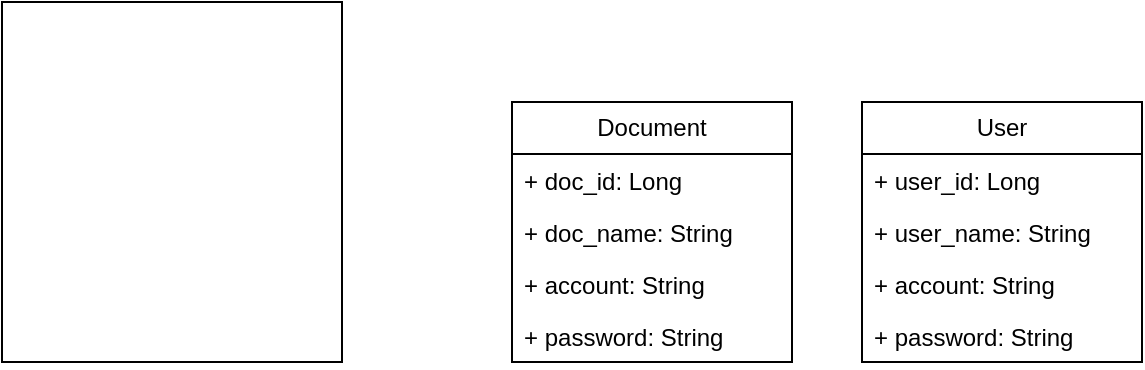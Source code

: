 <mxfile version="21.4.0" type="device" pages="2">
  <diagram name="Odyssey" id="bDm4dRbxlIFo6UoaEHgL">
    <mxGraphModel dx="954" dy="663" grid="1" gridSize="10" guides="1" tooltips="1" connect="1" arrows="1" fold="1" page="1" pageScale="1" pageWidth="850" pageHeight="1100" math="0" shadow="0">
      <root>
        <mxCell id="0" />
        <mxCell id="1" parent="0" />
        <mxCell id="Fcz3DaV1D_-YGZ2WXzr9-1" value="" style="rounded=0;whiteSpace=wrap;html=1;" vertex="1" parent="1">
          <mxGeometry x="100" y="160" width="170" height="180" as="geometry" />
        </mxCell>
        <mxCell id="Fcz3DaV1D_-YGZ2WXzr9-8" value="User" style="swimlane;fontStyle=0;childLayout=stackLayout;horizontal=1;startSize=26;fillColor=none;horizontalStack=0;resizeParent=1;resizeParentMax=0;resizeLast=0;collapsible=1;marginBottom=0;whiteSpace=wrap;html=1;" vertex="1" parent="1">
          <mxGeometry x="530" y="210" width="140" height="130" as="geometry" />
        </mxCell>
        <mxCell id="Fcz3DaV1D_-YGZ2WXzr9-9" value="+ user_id: Long" style="text;strokeColor=none;fillColor=none;align=left;verticalAlign=top;spacingLeft=4;spacingRight=4;overflow=hidden;rotatable=0;points=[[0,0.5],[1,0.5]];portConstraint=eastwest;whiteSpace=wrap;html=1;" vertex="1" parent="Fcz3DaV1D_-YGZ2WXzr9-8">
          <mxGeometry y="26" width="140" height="26" as="geometry" />
        </mxCell>
        <mxCell id="Fcz3DaV1D_-YGZ2WXzr9-10" value="+ user_name: String" style="text;strokeColor=none;fillColor=none;align=left;verticalAlign=top;spacingLeft=4;spacingRight=4;overflow=hidden;rotatable=0;points=[[0,0.5],[1,0.5]];portConstraint=eastwest;whiteSpace=wrap;html=1;" vertex="1" parent="Fcz3DaV1D_-YGZ2WXzr9-8">
          <mxGeometry y="52" width="140" height="26" as="geometry" />
        </mxCell>
        <mxCell id="Fcz3DaV1D_-YGZ2WXzr9-11" value="+ account: String" style="text;strokeColor=none;fillColor=none;align=left;verticalAlign=top;spacingLeft=4;spacingRight=4;overflow=hidden;rotatable=0;points=[[0,0.5],[1,0.5]];portConstraint=eastwest;whiteSpace=wrap;html=1;" vertex="1" parent="Fcz3DaV1D_-YGZ2WXzr9-8">
          <mxGeometry y="78" width="140" height="26" as="geometry" />
        </mxCell>
        <mxCell id="Fcz3DaV1D_-YGZ2WXzr9-13" value="+ password: String" style="text;strokeColor=none;fillColor=none;align=left;verticalAlign=top;spacingLeft=4;spacingRight=4;overflow=hidden;rotatable=0;points=[[0,0.5],[1,0.5]];portConstraint=eastwest;whiteSpace=wrap;html=1;" vertex="1" parent="Fcz3DaV1D_-YGZ2WXzr9-8">
          <mxGeometry y="104" width="140" height="26" as="geometry" />
        </mxCell>
        <mxCell id="Fcz3DaV1D_-YGZ2WXzr9-14" value="Document" style="swimlane;fontStyle=0;childLayout=stackLayout;horizontal=1;startSize=26;fillColor=none;horizontalStack=0;resizeParent=1;resizeParentMax=0;resizeLast=0;collapsible=1;marginBottom=0;whiteSpace=wrap;html=1;" vertex="1" parent="1">
          <mxGeometry x="355" y="210" width="140" height="130" as="geometry" />
        </mxCell>
        <mxCell id="Fcz3DaV1D_-YGZ2WXzr9-15" value="+ doc_id: Long" style="text;strokeColor=none;fillColor=none;align=left;verticalAlign=top;spacingLeft=4;spacingRight=4;overflow=hidden;rotatable=0;points=[[0,0.5],[1,0.5]];portConstraint=eastwest;whiteSpace=wrap;html=1;" vertex="1" parent="Fcz3DaV1D_-YGZ2WXzr9-14">
          <mxGeometry y="26" width="140" height="26" as="geometry" />
        </mxCell>
        <mxCell id="Fcz3DaV1D_-YGZ2WXzr9-16" value="+ doc_name: String" style="text;strokeColor=none;fillColor=none;align=left;verticalAlign=top;spacingLeft=4;spacingRight=4;overflow=hidden;rotatable=0;points=[[0,0.5],[1,0.5]];portConstraint=eastwest;whiteSpace=wrap;html=1;" vertex="1" parent="Fcz3DaV1D_-YGZ2WXzr9-14">
          <mxGeometry y="52" width="140" height="26" as="geometry" />
        </mxCell>
        <mxCell id="Fcz3DaV1D_-YGZ2WXzr9-17" value="+ account: String" style="text;strokeColor=none;fillColor=none;align=left;verticalAlign=top;spacingLeft=4;spacingRight=4;overflow=hidden;rotatable=0;points=[[0,0.5],[1,0.5]];portConstraint=eastwest;whiteSpace=wrap;html=1;" vertex="1" parent="Fcz3DaV1D_-YGZ2WXzr9-14">
          <mxGeometry y="78" width="140" height="26" as="geometry" />
        </mxCell>
        <mxCell id="Fcz3DaV1D_-YGZ2WXzr9-18" value="+ password: String" style="text;strokeColor=none;fillColor=none;align=left;verticalAlign=top;spacingLeft=4;spacingRight=4;overflow=hidden;rotatable=0;points=[[0,0.5],[1,0.5]];portConstraint=eastwest;whiteSpace=wrap;html=1;" vertex="1" parent="Fcz3DaV1D_-YGZ2WXzr9-14">
          <mxGeometry y="104" width="140" height="26" as="geometry" />
        </mxCell>
      </root>
    </mxGraphModel>
  </diagram>
  <diagram id="7CKY0H6OV5gGu5Kj_lvs" name="Page-2">
    <mxGraphModel dx="954" dy="663" grid="1" gridSize="10" guides="1" tooltips="1" connect="1" arrows="1" fold="1" page="1" pageScale="1" pageWidth="850" pageHeight="1100" math="0" shadow="0">
      <root>
        <mxCell id="0" />
        <mxCell id="1" parent="0" />
      </root>
    </mxGraphModel>
  </diagram>
</mxfile>
